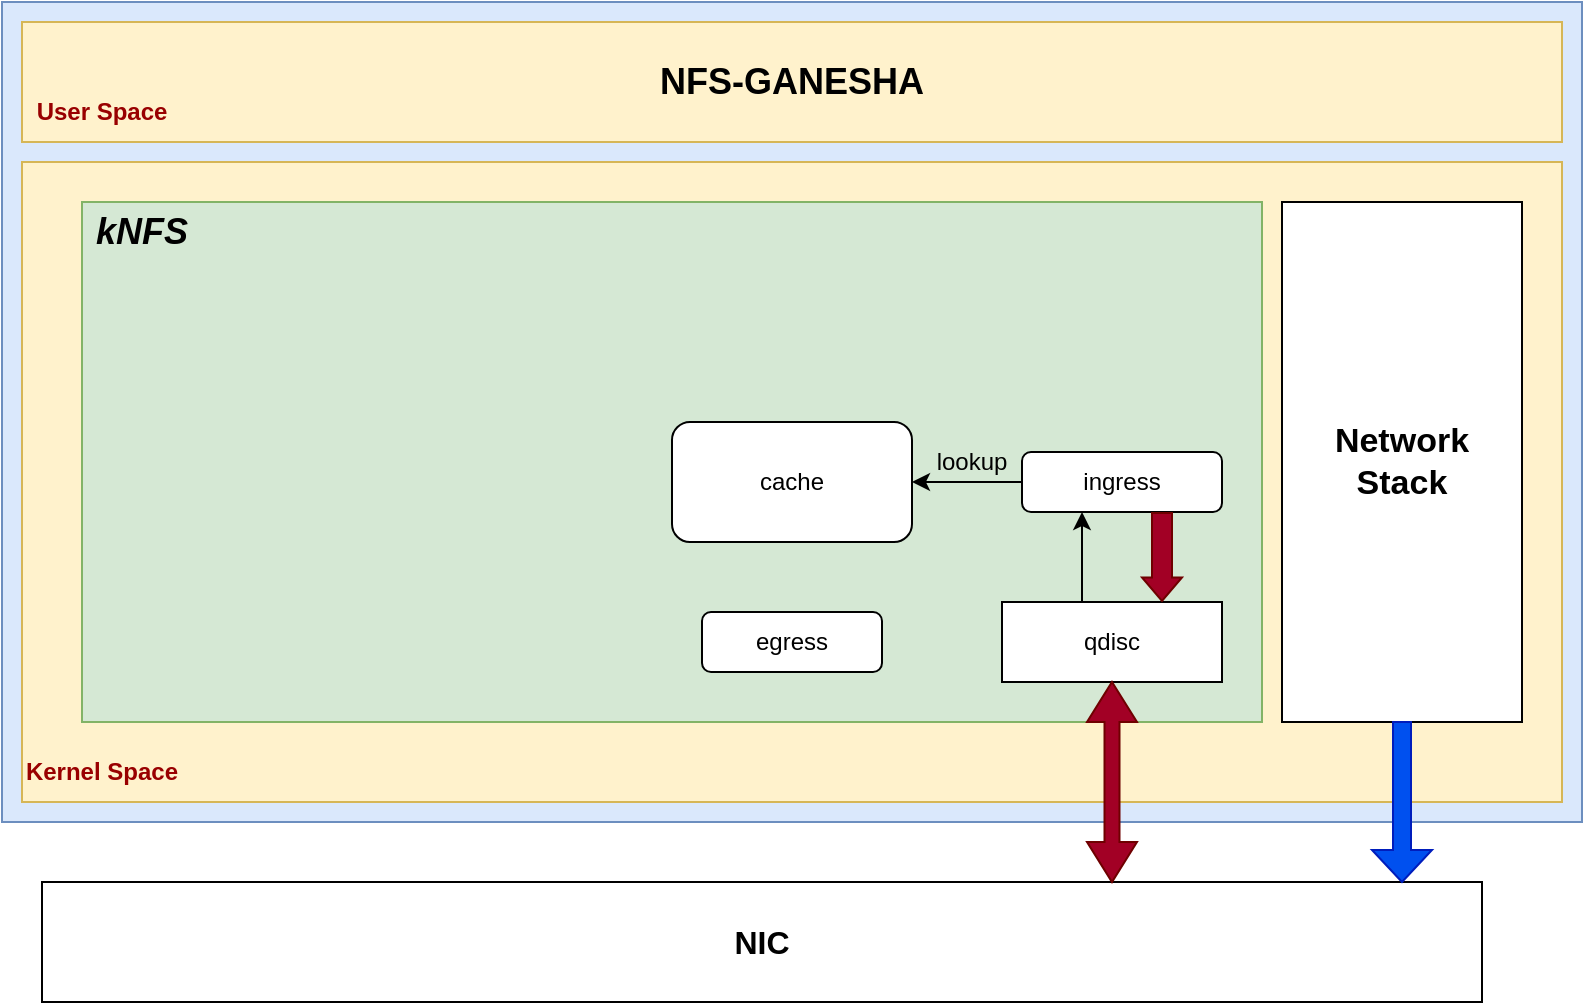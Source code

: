 <mxfile version="21.3.5" type="github">
  <diagram name="第 1 页" id="lMDj3vS_iH2XKWsvDy5g">
    <mxGraphModel dx="994" dy="581" grid="1" gridSize="10" guides="1" tooltips="1" connect="1" arrows="1" fold="1" page="1" pageScale="1" pageWidth="827" pageHeight="1169" math="0" shadow="0">
      <root>
        <mxCell id="0" />
        <mxCell id="1" parent="0" />
        <mxCell id="yOJ6stdo72_agYnsj1yz-1" value="" style="rounded=20;whiteSpace=wrap;html=1;fillColor=#dae8fc;strokeColor=#6c8ebf;" vertex="1" parent="1">
          <mxGeometry x="10" y="180" width="790" height="410" as="geometry" />
        </mxCell>
        <mxCell id="yOJ6stdo72_agYnsj1yz-2" value="&lt;b&gt;&lt;font style=&quot;font-size: 16px;&quot;&gt;NIC&lt;/font&gt;&lt;/b&gt;" style="rounded=0;whiteSpace=wrap;html=1;" vertex="1" parent="1">
          <mxGeometry x="30" y="620" width="720" height="60" as="geometry" />
        </mxCell>
        <mxCell id="yOJ6stdo72_agYnsj1yz-4" value="" style="rounded=0;whiteSpace=wrap;html=1;fillColor=#fff2cc;strokeColor=#d6b656;" vertex="1" parent="1">
          <mxGeometry x="20" y="260" width="770" height="320" as="geometry" />
        </mxCell>
        <mxCell id="yOJ6stdo72_agYnsj1yz-5" value="&lt;b&gt;&lt;font style=&quot;font-size: 18px;&quot;&gt;NFS-GANESHA&lt;/font&gt;&lt;/b&gt;" style="rounded=0;whiteSpace=wrap;html=1;fillColor=#fff2cc;strokeColor=#d6b656;" vertex="1" parent="1">
          <mxGeometry x="20" y="190" width="770" height="60" as="geometry" />
        </mxCell>
        <mxCell id="yOJ6stdo72_agYnsj1yz-7" value="&lt;h4&gt;&lt;font color=&quot;#990000&quot;&gt;User Space&lt;/font&gt;&lt;/h4&gt;" style="text;html=1;strokeColor=none;fillColor=none;align=center;verticalAlign=middle;whiteSpace=wrap;rounded=0;" vertex="1" parent="1">
          <mxGeometry x="20" y="220" width="80" height="30" as="geometry" />
        </mxCell>
        <mxCell id="yOJ6stdo72_agYnsj1yz-8" value="&lt;h4&gt;&lt;font color=&quot;#990000&quot;&gt;Kernel Space&lt;/font&gt;&lt;/h4&gt;" style="text;html=1;strokeColor=none;fillColor=none;align=center;verticalAlign=middle;whiteSpace=wrap;rounded=0;" vertex="1" parent="1">
          <mxGeometry x="20" y="550" width="80" height="30" as="geometry" />
        </mxCell>
        <mxCell id="yOJ6stdo72_agYnsj1yz-11" value="" style="rounded=0;whiteSpace=wrap;html=1;fillColor=#d5e8d4;strokeColor=#82b366;" vertex="1" parent="1">
          <mxGeometry x="50" y="280" width="590" height="260" as="geometry" />
        </mxCell>
        <mxCell id="yOJ6stdo72_agYnsj1yz-9" value="qdisc" style="rounded=0;whiteSpace=wrap;html=1;" vertex="1" parent="1">
          <mxGeometry x="510" y="480" width="110" height="40" as="geometry" />
        </mxCell>
        <mxCell id="yOJ6stdo72_agYnsj1yz-12" value="&lt;b&gt;&lt;i&gt;&lt;font style=&quot;font-size: 18px;&quot;&gt;kNFS&lt;/font&gt;&lt;/i&gt;&lt;/b&gt;" style="text;html=1;strokeColor=none;fillColor=none;align=center;verticalAlign=middle;whiteSpace=wrap;rounded=0;" vertex="1" parent="1">
          <mxGeometry x="50" y="280" width="60" height="30" as="geometry" />
        </mxCell>
        <mxCell id="yOJ6stdo72_agYnsj1yz-13" value="&lt;b style=&quot;font-size: 17px;&quot;&gt;Network&lt;br&gt;Stack&lt;/b&gt;" style="rounded=0;whiteSpace=wrap;html=1;" vertex="1" parent="1">
          <mxGeometry x="650" y="280" width="120" height="260" as="geometry" />
        </mxCell>
        <mxCell id="yOJ6stdo72_agYnsj1yz-14" value="" style="shape=doubleArrow;direction=south;whiteSpace=wrap;html=1;fillColor=#a20025;fontColor=#ffffff;strokeColor=#6F0000;" vertex="1" parent="1">
          <mxGeometry x="552.5" y="520" width="25" height="100" as="geometry" />
        </mxCell>
        <mxCell id="yOJ6stdo72_agYnsj1yz-15" value="" style="shape=singleArrow;direction=south;whiteSpace=wrap;html=1;fillColor=#0050ef;fontColor=#ffffff;strokeColor=#001DBC;" vertex="1" parent="1">
          <mxGeometry x="695" y="540" width="30" height="80" as="geometry" />
        </mxCell>
        <mxCell id="yOJ6stdo72_agYnsj1yz-16" value="cache" style="rounded=1;whiteSpace=wrap;html=1;" vertex="1" parent="1">
          <mxGeometry x="345" y="390" width="120" height="60" as="geometry" />
        </mxCell>
        <mxCell id="yOJ6stdo72_agYnsj1yz-20" style="edgeStyle=orthogonalEdgeStyle;rounded=0;orthogonalLoop=1;jettySize=auto;html=1;exitX=0;exitY=0.5;exitDx=0;exitDy=0;" edge="1" parent="1" source="yOJ6stdo72_agYnsj1yz-17" target="yOJ6stdo72_agYnsj1yz-16">
          <mxGeometry relative="1" as="geometry" />
        </mxCell>
        <mxCell id="yOJ6stdo72_agYnsj1yz-17" value="ingress" style="rounded=1;whiteSpace=wrap;html=1;" vertex="1" parent="1">
          <mxGeometry x="520" y="405" width="100" height="30" as="geometry" />
        </mxCell>
        <mxCell id="yOJ6stdo72_agYnsj1yz-18" value="egress" style="rounded=1;whiteSpace=wrap;html=1;" vertex="1" parent="1">
          <mxGeometry x="360" y="485" width="90" height="30" as="geometry" />
        </mxCell>
        <mxCell id="yOJ6stdo72_agYnsj1yz-21" value="lookup" style="text;html=1;strokeColor=none;fillColor=none;align=center;verticalAlign=middle;whiteSpace=wrap;rounded=0;" vertex="1" parent="1">
          <mxGeometry x="465" y="395" width="60" height="30" as="geometry" />
        </mxCell>
        <mxCell id="yOJ6stdo72_agYnsj1yz-23" value="" style="shape=flexArrow;endArrow=classic;html=1;rounded=0;endWidth=9;endSize=3.6;fillColor=#a20025;strokeColor=#6F0000;" edge="1" parent="1">
          <mxGeometry width="50" height="50" relative="1" as="geometry">
            <mxPoint x="590" y="435" as="sourcePoint" />
            <mxPoint x="590" y="480" as="targetPoint" />
          </mxGeometry>
        </mxCell>
        <mxCell id="yOJ6stdo72_agYnsj1yz-24" value="" style="endArrow=classic;html=1;rounded=0;" edge="1" parent="1">
          <mxGeometry width="50" height="50" relative="1" as="geometry">
            <mxPoint x="550" y="480" as="sourcePoint" />
            <mxPoint x="550" y="435" as="targetPoint" />
          </mxGeometry>
        </mxCell>
      </root>
    </mxGraphModel>
  </diagram>
</mxfile>
